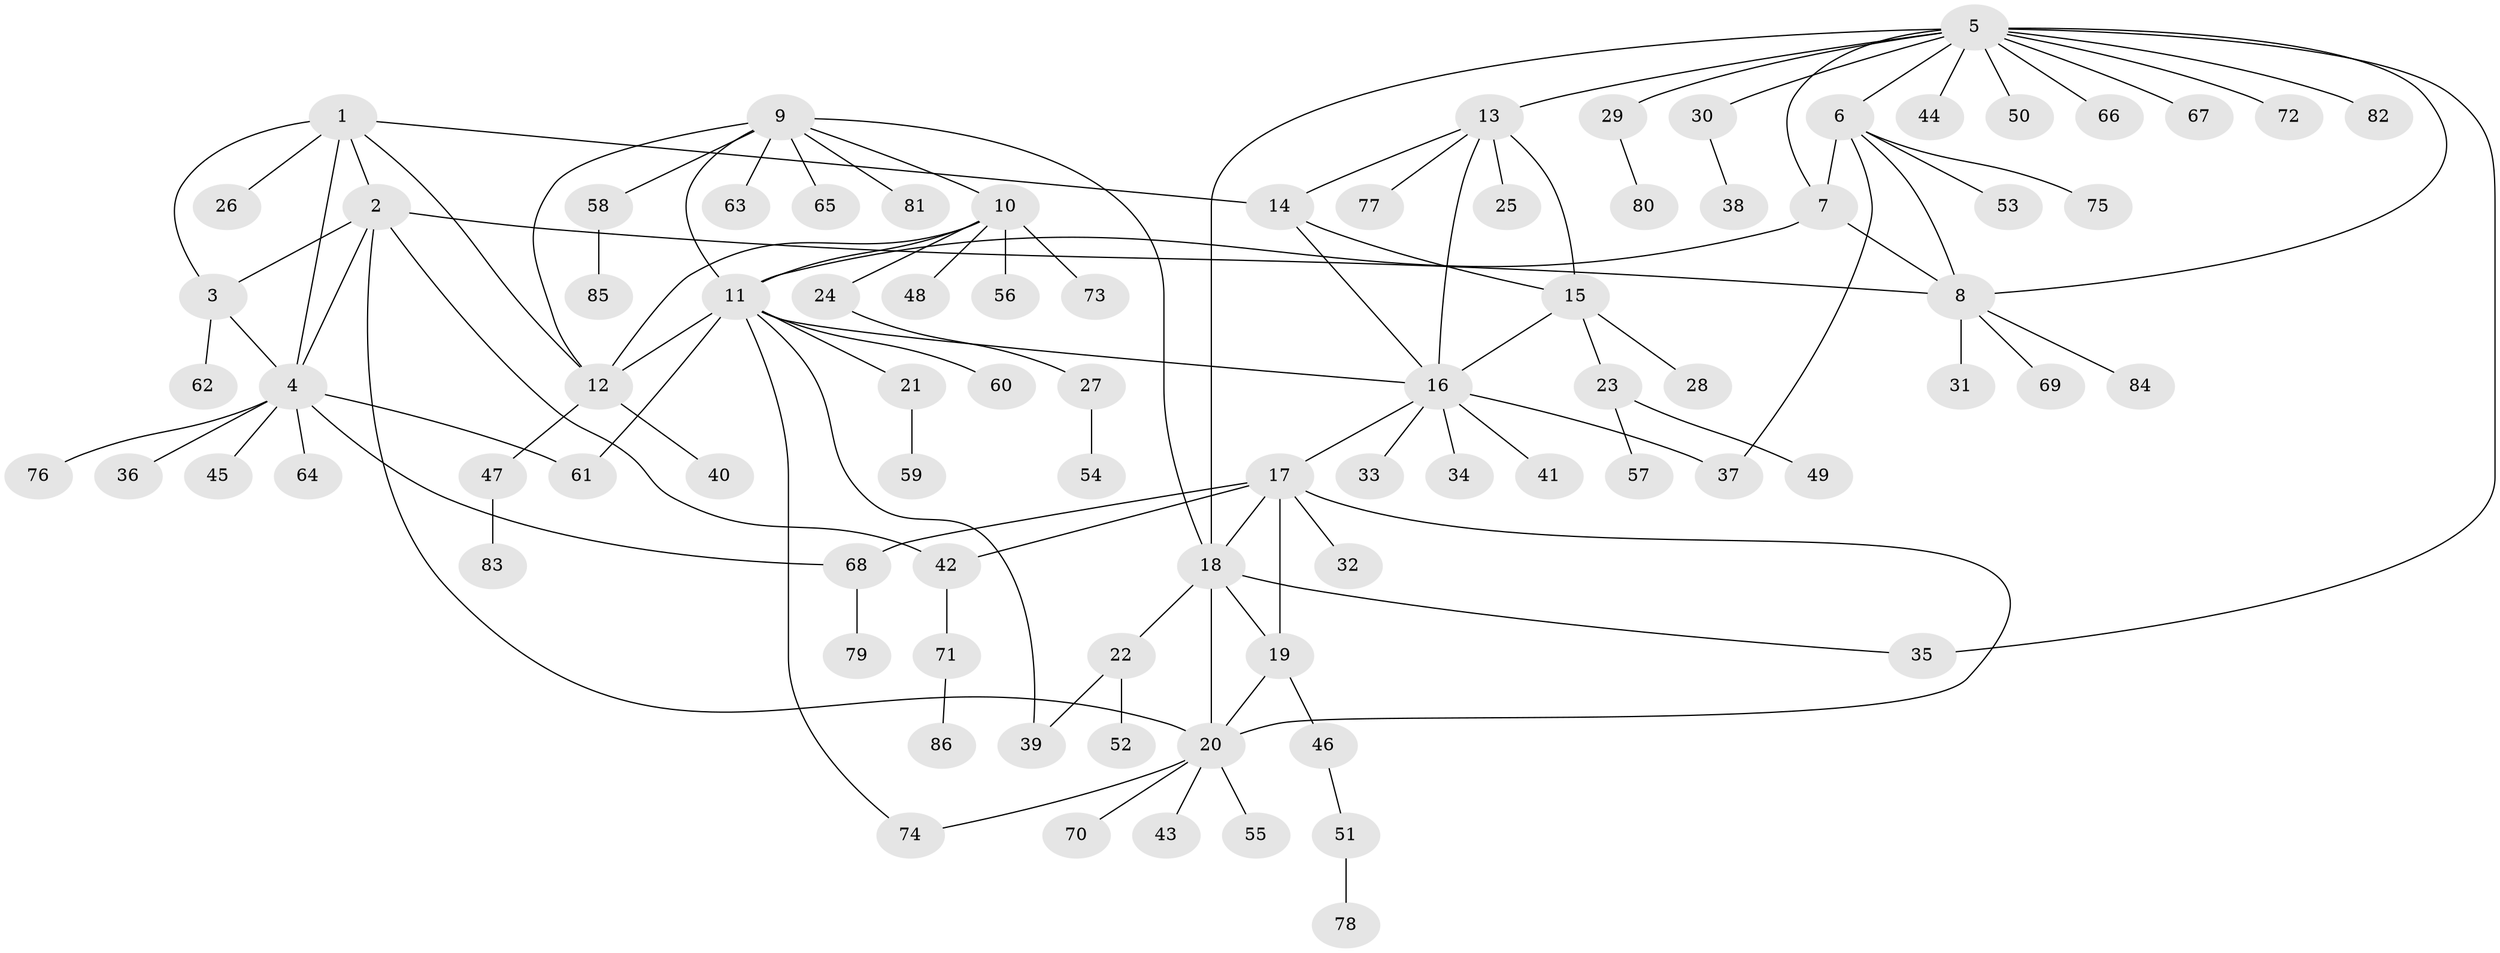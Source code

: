 // Generated by graph-tools (version 1.1) at 2025/26/03/09/25 03:26:40]
// undirected, 86 vertices, 113 edges
graph export_dot {
graph [start="1"]
  node [color=gray90,style=filled];
  1;
  2;
  3;
  4;
  5;
  6;
  7;
  8;
  9;
  10;
  11;
  12;
  13;
  14;
  15;
  16;
  17;
  18;
  19;
  20;
  21;
  22;
  23;
  24;
  25;
  26;
  27;
  28;
  29;
  30;
  31;
  32;
  33;
  34;
  35;
  36;
  37;
  38;
  39;
  40;
  41;
  42;
  43;
  44;
  45;
  46;
  47;
  48;
  49;
  50;
  51;
  52;
  53;
  54;
  55;
  56;
  57;
  58;
  59;
  60;
  61;
  62;
  63;
  64;
  65;
  66;
  67;
  68;
  69;
  70;
  71;
  72;
  73;
  74;
  75;
  76;
  77;
  78;
  79;
  80;
  81;
  82;
  83;
  84;
  85;
  86;
  1 -- 2;
  1 -- 3;
  1 -- 4;
  1 -- 12;
  1 -- 14;
  1 -- 26;
  2 -- 3;
  2 -- 4;
  2 -- 8;
  2 -- 20;
  2 -- 42;
  3 -- 4;
  3 -- 62;
  4 -- 36;
  4 -- 45;
  4 -- 61;
  4 -- 64;
  4 -- 68;
  4 -- 76;
  5 -- 6;
  5 -- 7;
  5 -- 8;
  5 -- 13;
  5 -- 18;
  5 -- 29;
  5 -- 30;
  5 -- 35;
  5 -- 44;
  5 -- 50;
  5 -- 66;
  5 -- 67;
  5 -- 72;
  5 -- 82;
  6 -- 7;
  6 -- 8;
  6 -- 37;
  6 -- 53;
  6 -- 75;
  7 -- 8;
  7 -- 11;
  8 -- 31;
  8 -- 69;
  8 -- 84;
  9 -- 10;
  9 -- 11;
  9 -- 12;
  9 -- 18;
  9 -- 58;
  9 -- 63;
  9 -- 65;
  9 -- 81;
  10 -- 11;
  10 -- 12;
  10 -- 24;
  10 -- 48;
  10 -- 56;
  10 -- 73;
  11 -- 12;
  11 -- 16;
  11 -- 21;
  11 -- 39;
  11 -- 60;
  11 -- 61;
  11 -- 74;
  12 -- 40;
  12 -- 47;
  13 -- 14;
  13 -- 15;
  13 -- 16;
  13 -- 25;
  13 -- 77;
  14 -- 15;
  14 -- 16;
  15 -- 16;
  15 -- 23;
  15 -- 28;
  16 -- 17;
  16 -- 33;
  16 -- 34;
  16 -- 37;
  16 -- 41;
  17 -- 18;
  17 -- 19;
  17 -- 20;
  17 -- 32;
  17 -- 42;
  17 -- 68;
  18 -- 19;
  18 -- 20;
  18 -- 22;
  18 -- 35;
  19 -- 20;
  19 -- 46;
  20 -- 43;
  20 -- 55;
  20 -- 70;
  20 -- 74;
  21 -- 59;
  22 -- 39;
  22 -- 52;
  23 -- 49;
  23 -- 57;
  24 -- 27;
  27 -- 54;
  29 -- 80;
  30 -- 38;
  42 -- 71;
  46 -- 51;
  47 -- 83;
  51 -- 78;
  58 -- 85;
  68 -- 79;
  71 -- 86;
}
